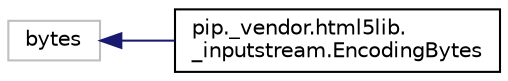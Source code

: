 digraph "Graphical Class Hierarchy"
{
  edge [fontname="Helvetica",fontsize="10",labelfontname="Helvetica",labelfontsize="10"];
  node [fontname="Helvetica",fontsize="10",shape=record];
  rankdir="LR";
  Node687 [label="bytes",height=0.2,width=0.4,color="grey75", fillcolor="white", style="filled"];
  Node687 -> Node0 [dir="back",color="midnightblue",fontsize="10",style="solid",fontname="Helvetica"];
  Node0 [label="pip._vendor.html5lib.\l_inputstream.EncodingBytes",height=0.2,width=0.4,color="black", fillcolor="white", style="filled",URL="$classpip_1_1__vendor_1_1html5lib_1_1__inputstream_1_1_encoding_bytes.html"];
}
